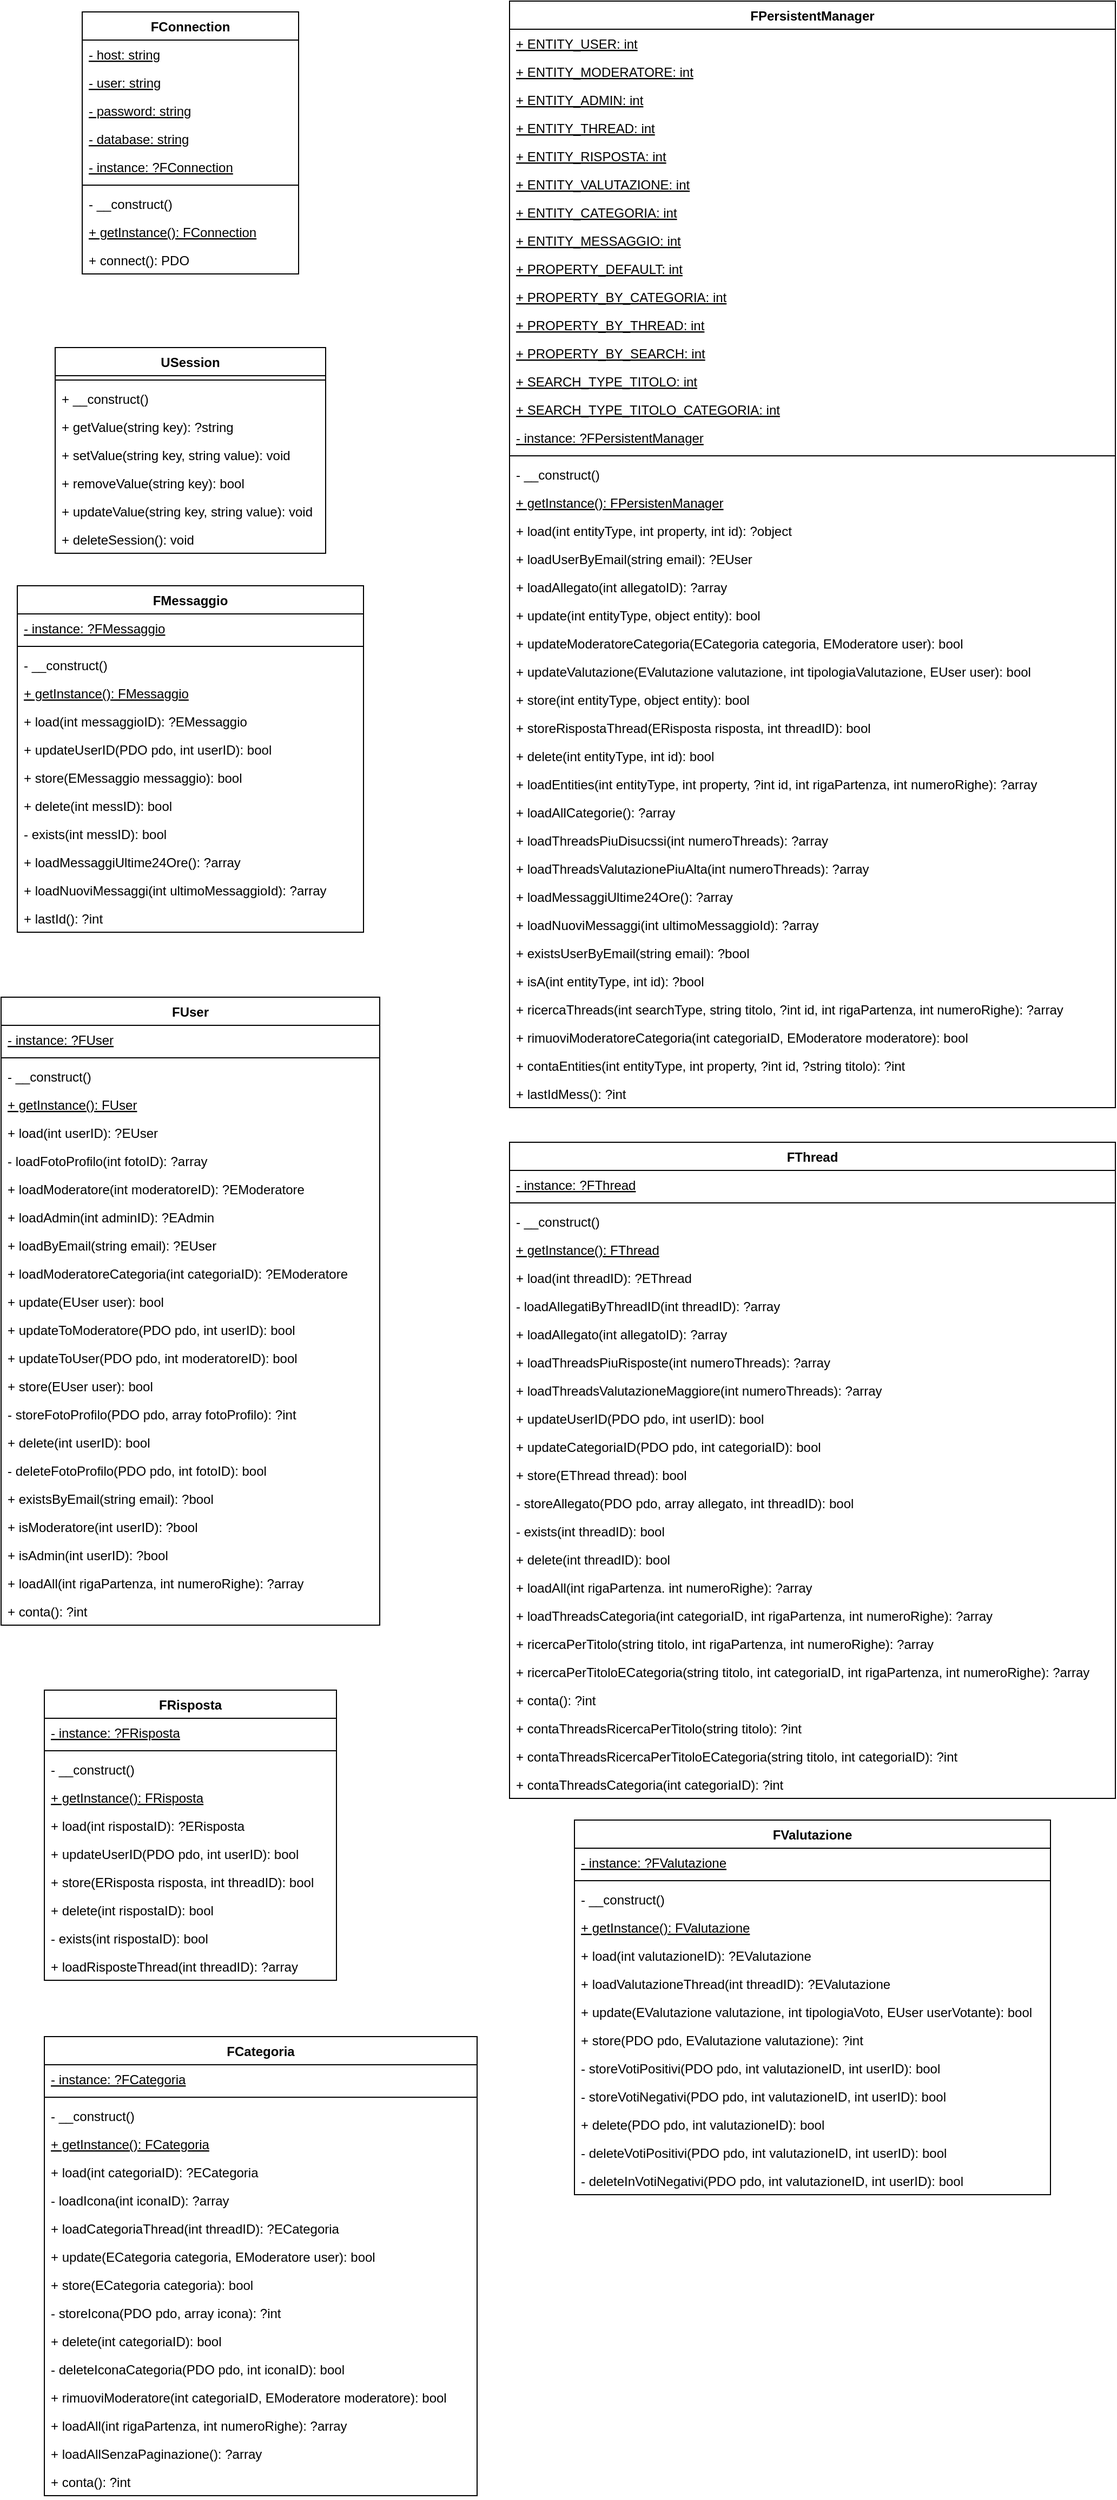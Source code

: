 <mxfile version="14.7.4" type="embed"><diagram id="V2ulIToPG5p6rQj-2QB7" name="Pagina-1"><mxGraphModel dx="955" dy="735" grid="1" gridSize="10" guides="1" tooltips="1" connect="1" arrows="1" fold="1" page="1" pageScale="1" pageWidth="1169" pageHeight="827" math="0" shadow="0"><root><mxCell id="0"/><mxCell id="1" parent="0"/><mxCell id="oNbJA-6rz5GhmISG-e36-1" value="FConnection" style="swimlane;fontStyle=1;align=center;verticalAlign=top;childLayout=stackLayout;horizontal=1;startSize=26;horizontalStack=0;resizeParent=1;resizeParentMax=0;resizeLast=0;collapsible=1;marginBottom=0;" parent="1" vertex="1"><mxGeometry x="105" y="30" width="200" height="242" as="geometry"><mxRectangle x="140" y="40" width="110" height="26" as="alternateBounds"/></mxGeometry></mxCell><mxCell id="oNbJA-6rz5GhmISG-e36-2" value="- host: string" style="text;strokeColor=none;fillColor=none;align=left;verticalAlign=top;spacingLeft=4;spacingRight=4;overflow=hidden;rotatable=0;points=[[0,0.5],[1,0.5]];portConstraint=eastwest;fontStyle=4" parent="oNbJA-6rz5GhmISG-e36-1" vertex="1"><mxGeometry y="26" width="200" height="26" as="geometry"/></mxCell><mxCell id="oNbJA-6rz5GhmISG-e36-3" value="- user: string" style="text;strokeColor=none;fillColor=none;align=left;verticalAlign=top;spacingLeft=4;spacingRight=4;overflow=hidden;rotatable=0;points=[[0,0.5],[1,0.5]];portConstraint=eastwest;fontStyle=4" parent="oNbJA-6rz5GhmISG-e36-1" vertex="1"><mxGeometry y="52" width="200" height="26" as="geometry"/></mxCell><mxCell id="oNbJA-6rz5GhmISG-e36-4" value="- password: string" style="text;strokeColor=none;fillColor=none;align=left;verticalAlign=top;spacingLeft=4;spacingRight=4;overflow=hidden;rotatable=0;points=[[0,0.5],[1,0.5]];portConstraint=eastwest;fontStyle=4" parent="oNbJA-6rz5GhmISG-e36-1" vertex="1"><mxGeometry y="78" width="200" height="26" as="geometry"/></mxCell><mxCell id="oNbJA-6rz5GhmISG-e36-5" value="- database: string" style="text;strokeColor=none;fillColor=none;align=left;verticalAlign=top;spacingLeft=4;spacingRight=4;overflow=hidden;rotatable=0;points=[[0,0.5],[1,0.5]];portConstraint=eastwest;fontStyle=4" parent="oNbJA-6rz5GhmISG-e36-1" vertex="1"><mxGeometry y="104" width="200" height="26" as="geometry"/></mxCell><mxCell id="oNbJA-6rz5GhmISG-e36-8" value="- instance: ?FConnection" style="text;strokeColor=none;fillColor=none;align=left;verticalAlign=top;spacingLeft=4;spacingRight=4;overflow=hidden;rotatable=0;points=[[0,0.5],[1,0.5]];portConstraint=eastwest;fontStyle=4" parent="oNbJA-6rz5GhmISG-e36-1" vertex="1"><mxGeometry y="130" width="200" height="26" as="geometry"/></mxCell><mxCell id="oNbJA-6rz5GhmISG-e36-6" value="" style="line;strokeWidth=1;fillColor=none;align=left;verticalAlign=middle;spacingTop=-1;spacingLeft=3;spacingRight=3;rotatable=0;labelPosition=right;points=[];portConstraint=eastwest;" parent="oNbJA-6rz5GhmISG-e36-1" vertex="1"><mxGeometry y="156" width="200" height="8" as="geometry"/></mxCell><mxCell id="oNbJA-6rz5GhmISG-e36-9" value="- __construct()" style="text;strokeColor=none;fillColor=none;align=left;verticalAlign=top;spacingLeft=4;spacingRight=4;overflow=hidden;rotatable=0;points=[[0,0.5],[1,0.5]];portConstraint=eastwest;" parent="oNbJA-6rz5GhmISG-e36-1" vertex="1"><mxGeometry y="164" width="200" height="26" as="geometry"/></mxCell><mxCell id="oNbJA-6rz5GhmISG-e36-50" value="+ getInstance(): FConnection" style="text;strokeColor=none;fillColor=none;align=left;verticalAlign=top;spacingLeft=4;spacingRight=4;overflow=hidden;rotatable=0;points=[[0,0.5],[1,0.5]];portConstraint=eastwest;fontStyle=4" parent="oNbJA-6rz5GhmISG-e36-1" vertex="1"><mxGeometry y="190" width="200" height="26" as="geometry"/></mxCell><mxCell id="oNbJA-6rz5GhmISG-e36-7" value="+ connect(): PDO" style="text;strokeColor=none;fillColor=none;align=left;verticalAlign=top;spacingLeft=4;spacingRight=4;overflow=hidden;rotatable=0;points=[[0,0.5],[1,0.5]];portConstraint=eastwest;" parent="oNbJA-6rz5GhmISG-e36-1" vertex="1"><mxGeometry y="216" width="200" height="26" as="geometry"/></mxCell><mxCell id="oNbJA-6rz5GhmISG-e36-10" value="FPersistentManager" style="swimlane;fontStyle=1;align=center;verticalAlign=top;childLayout=stackLayout;horizontal=1;startSize=26;horizontalStack=0;resizeParent=1;resizeParentMax=0;resizeLast=0;collapsible=1;marginBottom=0;" parent="1" vertex="1"><mxGeometry x="500" y="20" width="560" height="1022" as="geometry"><mxRectangle x="140" y="40" width="110" height="26" as="alternateBounds"/></mxGeometry></mxCell><mxCell id="oNbJA-6rz5GhmISG-e36-12" value="+ ENTITY_USER: int" style="text;strokeColor=none;fillColor=none;align=left;verticalAlign=top;spacingLeft=4;spacingRight=4;overflow=hidden;rotatable=0;points=[[0,0.5],[1,0.5]];portConstraint=eastwest;fontStyle=4" parent="oNbJA-6rz5GhmISG-e36-10" vertex="1"><mxGeometry y="26" width="560" height="26" as="geometry"/></mxCell><mxCell id="oNbJA-6rz5GhmISG-e36-36" value="+ ENTITY_MODERATORE: int" style="text;strokeColor=none;fillColor=none;align=left;verticalAlign=top;spacingLeft=4;spacingRight=4;overflow=hidden;rotatable=0;points=[[0,0.5],[1,0.5]];portConstraint=eastwest;fontStyle=4" parent="oNbJA-6rz5GhmISG-e36-10" vertex="1"><mxGeometry y="52" width="560" height="26" as="geometry"/></mxCell><mxCell id="oNbJA-6rz5GhmISG-e36-38" value="+ ENTITY_ADMIN: int" style="text;strokeColor=none;fillColor=none;align=left;verticalAlign=top;spacingLeft=4;spacingRight=4;overflow=hidden;rotatable=0;points=[[0,0.5],[1,0.5]];portConstraint=eastwest;fontStyle=4" parent="oNbJA-6rz5GhmISG-e36-10" vertex="1"><mxGeometry y="78" width="560" height="26" as="geometry"/></mxCell><mxCell id="oNbJA-6rz5GhmISG-e36-39" value="+ ENTITY_THREAD: int" style="text;strokeColor=none;fillColor=none;align=left;verticalAlign=top;spacingLeft=4;spacingRight=4;overflow=hidden;rotatable=0;points=[[0,0.5],[1,0.5]];portConstraint=eastwest;fontStyle=4" parent="oNbJA-6rz5GhmISG-e36-10" vertex="1"><mxGeometry y="104" width="560" height="26" as="geometry"/></mxCell><mxCell id="oNbJA-6rz5GhmISG-e36-40" value="+ ENTITY_RISPOSTA: int" style="text;strokeColor=none;fillColor=none;align=left;verticalAlign=top;spacingLeft=4;spacingRight=4;overflow=hidden;rotatable=0;points=[[0,0.5],[1,0.5]];portConstraint=eastwest;fontStyle=4" parent="oNbJA-6rz5GhmISG-e36-10" vertex="1"><mxGeometry y="130" width="560" height="26" as="geometry"/></mxCell><mxCell id="oNbJA-6rz5GhmISG-e36-37" value="+ ENTITY_VALUTAZIONE: int" style="text;strokeColor=none;fillColor=none;align=left;verticalAlign=top;spacingLeft=4;spacingRight=4;overflow=hidden;rotatable=0;points=[[0,0.5],[1,0.5]];portConstraint=eastwest;fontStyle=4" parent="oNbJA-6rz5GhmISG-e36-10" vertex="1"><mxGeometry y="156" width="560" height="26" as="geometry"/></mxCell><mxCell id="oNbJA-6rz5GhmISG-e36-41" value="+ ENTITY_CATEGORIA: int" style="text;strokeColor=none;fillColor=none;align=left;verticalAlign=top;spacingLeft=4;spacingRight=4;overflow=hidden;rotatable=0;points=[[0,0.5],[1,0.5]];portConstraint=eastwest;fontStyle=4" parent="oNbJA-6rz5GhmISG-e36-10" vertex="1"><mxGeometry y="182" width="560" height="26" as="geometry"/></mxCell><mxCell id="oNbJA-6rz5GhmISG-e36-42" value="+ ENTITY_MESSAGGIO: int" style="text;strokeColor=none;fillColor=none;align=left;verticalAlign=top;spacingLeft=4;spacingRight=4;overflow=hidden;rotatable=0;points=[[0,0.5],[1,0.5]];portConstraint=eastwest;fontStyle=4" parent="oNbJA-6rz5GhmISG-e36-10" vertex="1"><mxGeometry y="208" width="560" height="26" as="geometry"/></mxCell><mxCell id="oNbJA-6rz5GhmISG-e36-43" value="+ PROPERTY_DEFAULT: int" style="text;strokeColor=none;fillColor=none;align=left;verticalAlign=top;spacingLeft=4;spacingRight=4;overflow=hidden;rotatable=0;points=[[0,0.5],[1,0.5]];portConstraint=eastwest;fontStyle=4" parent="oNbJA-6rz5GhmISG-e36-10" vertex="1"><mxGeometry y="234" width="560" height="26" as="geometry"/></mxCell><mxCell id="oNbJA-6rz5GhmISG-e36-44" value="+ PROPERTY_BY_CATEGORIA: int" style="text;strokeColor=none;fillColor=none;align=left;verticalAlign=top;spacingLeft=4;spacingRight=4;overflow=hidden;rotatable=0;points=[[0,0.5],[1,0.5]];portConstraint=eastwest;fontStyle=4" parent="oNbJA-6rz5GhmISG-e36-10" vertex="1"><mxGeometry y="260" width="560" height="26" as="geometry"/></mxCell><mxCell id="oNbJA-6rz5GhmISG-e36-47" value="+ PROPERTY_BY_THREAD: int" style="text;strokeColor=none;fillColor=none;align=left;verticalAlign=top;spacingLeft=4;spacingRight=4;overflow=hidden;rotatable=0;points=[[0,0.5],[1,0.5]];portConstraint=eastwest;fontStyle=4" parent="oNbJA-6rz5GhmISG-e36-10" vertex="1"><mxGeometry y="286" width="560" height="26" as="geometry"/></mxCell><mxCell id="oNbJA-6rz5GhmISG-e36-45" value="+ PROPERTY_BY_SEARCH: int" style="text;strokeColor=none;fillColor=none;align=left;verticalAlign=top;spacingLeft=4;spacingRight=4;overflow=hidden;rotatable=0;points=[[0,0.5],[1,0.5]];portConstraint=eastwest;fontStyle=4" parent="oNbJA-6rz5GhmISG-e36-10" vertex="1"><mxGeometry y="312" width="560" height="26" as="geometry"/></mxCell><mxCell id="oNbJA-6rz5GhmISG-e36-49" value="+ SEARCH_TYPE_TITOLO: int" style="text;strokeColor=none;fillColor=none;align=left;verticalAlign=top;spacingLeft=4;spacingRight=4;overflow=hidden;rotatable=0;points=[[0,0.5],[1,0.5]];portConstraint=eastwest;fontStyle=4" parent="oNbJA-6rz5GhmISG-e36-10" vertex="1"><mxGeometry y="338" width="560" height="26" as="geometry"/></mxCell><mxCell id="oNbJA-6rz5GhmISG-e36-48" value="+ SEARCH_TYPE_TITOLO_CATEGORIA: int" style="text;strokeColor=none;fillColor=none;align=left;verticalAlign=top;spacingLeft=4;spacingRight=4;overflow=hidden;rotatable=0;points=[[0,0.5],[1,0.5]];portConstraint=eastwest;fontStyle=4" parent="oNbJA-6rz5GhmISG-e36-10" vertex="1"><mxGeometry y="364" width="560" height="26" as="geometry"/></mxCell><mxCell id="EyU5-lKUVy_SWzt8NgNW-1" value="- instance: ?FPersistentManager" style="text;strokeColor=none;fillColor=none;align=left;verticalAlign=top;spacingLeft=4;spacingRight=4;overflow=hidden;rotatable=0;points=[[0,0.5],[1,0.5]];portConstraint=eastwest;fontStyle=4" parent="oNbJA-6rz5GhmISG-e36-10" vertex="1"><mxGeometry y="390" width="560" height="26" as="geometry"/></mxCell><mxCell id="oNbJA-6rz5GhmISG-e36-16" value="" style="line;strokeWidth=1;fillColor=none;align=left;verticalAlign=middle;spacingTop=-1;spacingLeft=3;spacingRight=3;rotatable=0;labelPosition=right;points=[];portConstraint=eastwest;" parent="oNbJA-6rz5GhmISG-e36-10" vertex="1"><mxGeometry y="416" width="560" height="8" as="geometry"/></mxCell><mxCell id="EyU5-lKUVy_SWzt8NgNW-2" value="- __construct()" style="text;strokeColor=none;fillColor=none;align=left;verticalAlign=top;spacingLeft=4;spacingRight=4;overflow=hidden;rotatable=0;points=[[0,0.5],[1,0.5]];portConstraint=eastwest;" parent="oNbJA-6rz5GhmISG-e36-10" vertex="1"><mxGeometry y="424" width="560" height="26" as="geometry"/></mxCell><mxCell id="EyU5-lKUVy_SWzt8NgNW-3" value="+ getInstance(): FPersistenManager" style="text;strokeColor=none;fillColor=none;align=left;verticalAlign=top;spacingLeft=4;spacingRight=4;overflow=hidden;rotatable=0;points=[[0,0.5],[1,0.5]];portConstraint=eastwest;fontStyle=4" parent="oNbJA-6rz5GhmISG-e36-10" vertex="1"><mxGeometry y="450" width="560" height="26" as="geometry"/></mxCell><mxCell id="oNbJA-6rz5GhmISG-e36-18" value="+ load(int entityType, int property, int id): ?object" style="text;strokeColor=none;fillColor=none;align=left;verticalAlign=top;spacingLeft=4;spacingRight=4;overflow=hidden;rotatable=0;points=[[0,0.5],[1,0.5]];portConstraint=eastwest;" parent="oNbJA-6rz5GhmISG-e36-10" vertex="1"><mxGeometry y="476" width="560" height="26" as="geometry"/></mxCell><mxCell id="oNbJA-6rz5GhmISG-e36-19" value="+ loadUserByEmail(string email): ?EUser" style="text;strokeColor=none;fillColor=none;align=left;verticalAlign=top;spacingLeft=4;spacingRight=4;overflow=hidden;rotatable=0;points=[[0,0.5],[1,0.5]];portConstraint=eastwest;" parent="oNbJA-6rz5GhmISG-e36-10" vertex="1"><mxGeometry y="502" width="560" height="26" as="geometry"/></mxCell><mxCell id="8" value="+ loadAllegato(int allegatoID): ?array" style="text;strokeColor=none;fillColor=none;align=left;verticalAlign=top;spacingLeft=4;spacingRight=4;overflow=hidden;rotatable=0;points=[[0,0.5],[1,0.5]];portConstraint=eastwest;" parent="oNbJA-6rz5GhmISG-e36-10" vertex="1"><mxGeometry y="528" width="560" height="26" as="geometry"/></mxCell><mxCell id="oNbJA-6rz5GhmISG-e36-29" value="+ update(int entityType, object entity): bool" style="text;strokeColor=none;fillColor=none;align=left;verticalAlign=top;spacingLeft=4;spacingRight=4;overflow=hidden;rotatable=0;points=[[0,0.5],[1,0.5]];portConstraint=eastwest;" parent="oNbJA-6rz5GhmISG-e36-10" vertex="1"><mxGeometry y="554" width="560" height="26" as="geometry"/></mxCell><mxCell id="oNbJA-6rz5GhmISG-e36-30" value="+ updateModeratoreCategoria(ECategoria categoria, EModeratore user): bool" style="text;strokeColor=none;fillColor=none;align=left;verticalAlign=top;spacingLeft=4;spacingRight=4;overflow=hidden;rotatable=0;points=[[0,0.5],[1,0.5]];portConstraint=eastwest;" parent="oNbJA-6rz5GhmISG-e36-10" vertex="1"><mxGeometry y="580" width="560" height="26" as="geometry"/></mxCell><mxCell id="sAUMDpPgHHQ6I5a3Jarb-9" value="+ updateValutazione(EValutazione valutazione, int tipologiaValutazione, EUser user): bool" style="text;strokeColor=none;fillColor=none;align=left;verticalAlign=top;spacingLeft=4;spacingRight=4;overflow=hidden;rotatable=0;points=[[0,0.5],[1,0.5]];portConstraint=eastwest;" parent="oNbJA-6rz5GhmISG-e36-10" vertex="1"><mxGeometry y="606" width="560" height="26" as="geometry"/></mxCell><mxCell id="oNbJA-6rz5GhmISG-e36-27" value="+ store(int entityType, object entity): bool" style="text;strokeColor=none;fillColor=none;align=left;verticalAlign=top;spacingLeft=4;spacingRight=4;overflow=hidden;rotatable=0;points=[[0,0.5],[1,0.5]];portConstraint=eastwest;" parent="oNbJA-6rz5GhmISG-e36-10" vertex="1"><mxGeometry y="632" width="560" height="26" as="geometry"/></mxCell><mxCell id="oNbJA-6rz5GhmISG-e36-28" value="+ storeRispostaThread(ERisposta risposta, int threadID): bool" style="text;strokeColor=none;fillColor=none;align=left;verticalAlign=top;spacingLeft=4;spacingRight=4;overflow=hidden;rotatable=0;points=[[0,0.5],[1,0.5]];portConstraint=eastwest;" parent="oNbJA-6rz5GhmISG-e36-10" vertex="1"><mxGeometry y="658" width="560" height="26" as="geometry"/></mxCell><mxCell id="oNbJA-6rz5GhmISG-e36-31" value="+ delete(int entityType, int id): bool" style="text;strokeColor=none;fillColor=none;align=left;verticalAlign=top;spacingLeft=4;spacingRight=4;overflow=hidden;rotatable=0;points=[[0,0.5],[1,0.5]];portConstraint=eastwest;" parent="oNbJA-6rz5GhmISG-e36-10" vertex="1"><mxGeometry y="684" width="560" height="26" as="geometry"/></mxCell><mxCell id="oNbJA-6rz5GhmISG-e36-26" value="+ loadEntities(int entityType, int property, ?int id, int rigaPartenza, int numeroRighe): ?array" style="text;strokeColor=none;fillColor=none;align=left;verticalAlign=top;spacingLeft=4;spacingRight=4;overflow=hidden;rotatable=0;points=[[0,0.5],[1,0.5]];portConstraint=eastwest;" parent="oNbJA-6rz5GhmISG-e36-10" vertex="1"><mxGeometry y="710" width="560" height="26" as="geometry"/></mxCell><mxCell id="kV81ZuZwwmIHR5wYsCQz-1" value="+ loadAllCategorie(): ?array" style="text;strokeColor=none;fillColor=none;align=left;verticalAlign=top;spacingLeft=4;spacingRight=4;overflow=hidden;rotatable=0;points=[[0,0.5],[1,0.5]];portConstraint=eastwest;" parent="oNbJA-6rz5GhmISG-e36-10" vertex="1"><mxGeometry y="736" width="560" height="26" as="geometry"/></mxCell><mxCell id="sAUMDpPgHHQ6I5a3Jarb-6" value="+ loadThreadsPiuDisucssi(int numeroThreads): ?array" style="text;strokeColor=none;fillColor=none;align=left;verticalAlign=top;spacingLeft=4;spacingRight=4;overflow=hidden;rotatable=0;points=[[0,0.5],[1,0.5]];portConstraint=eastwest;" parent="oNbJA-6rz5GhmISG-e36-10" vertex="1"><mxGeometry y="762" width="560" height="26" as="geometry"/></mxCell><mxCell id="sAUMDpPgHHQ6I5a3Jarb-7" value="+ loadThreadsValutazionePiuAlta(int numeroThreads): ?array" style="text;strokeColor=none;fillColor=none;align=left;verticalAlign=top;spacingLeft=4;spacingRight=4;overflow=hidden;rotatable=0;points=[[0,0.5],[1,0.5]];portConstraint=eastwest;" parent="oNbJA-6rz5GhmISG-e36-10" vertex="1"><mxGeometry y="788" width="560" height="26" as="geometry"/></mxCell><mxCell id="7" value="+ loadMessaggiUltime24Ore(): ?array" style="text;strokeColor=none;fillColor=none;align=left;verticalAlign=top;spacingLeft=4;spacingRight=4;overflow=hidden;rotatable=0;points=[[0,0.5],[1,0.5]];portConstraint=eastwest;" parent="oNbJA-6rz5GhmISG-e36-10" vertex="1"><mxGeometry y="814" width="560" height="26" as="geometry"/></mxCell><mxCell id="6" value="+ loadNuoviMessaggi(int ultimoMessaggioId): ?array" style="text;strokeColor=none;fillColor=none;align=left;verticalAlign=top;spacingLeft=4;spacingRight=4;overflow=hidden;rotatable=0;points=[[0,0.5],[1,0.5]];portConstraint=eastwest;" parent="oNbJA-6rz5GhmISG-e36-10" vertex="1"><mxGeometry y="840" width="560" height="26" as="geometry"/></mxCell><mxCell id="oNbJA-6rz5GhmISG-e36-32" value="+ existsUserByEmail(string email): ?bool" style="text;strokeColor=none;fillColor=none;align=left;verticalAlign=top;spacingLeft=4;spacingRight=4;overflow=hidden;rotatable=0;points=[[0,0.5],[1,0.5]];portConstraint=eastwest;" parent="oNbJA-6rz5GhmISG-e36-10" vertex="1"><mxGeometry y="866" width="560" height="26" as="geometry"/></mxCell><mxCell id="oNbJA-6rz5GhmISG-e36-33" value="+ isA(int entityType, int id): ?bool" style="text;strokeColor=none;fillColor=none;align=left;verticalAlign=top;spacingLeft=4;spacingRight=4;overflow=hidden;rotatable=0;points=[[0,0.5],[1,0.5]];portConstraint=eastwest;" parent="oNbJA-6rz5GhmISG-e36-10" vertex="1"><mxGeometry y="892" width="560" height="26" as="geometry"/></mxCell><mxCell id="oNbJA-6rz5GhmISG-e36-34" value="+ ricercaThreads(int searchType, string titolo, ?int id, int rigaPartenza, int numeroRighe): ?array" style="text;strokeColor=none;fillColor=none;align=left;verticalAlign=top;spacingLeft=4;spacingRight=4;overflow=hidden;rotatable=0;points=[[0,0.5],[1,0.5]];portConstraint=eastwest;" parent="oNbJA-6rz5GhmISG-e36-10" vertex="1"><mxGeometry y="918" width="560" height="26" as="geometry"/></mxCell><mxCell id="oNbJA-6rz5GhmISG-e36-35" value="+ rimuoviModeratoreCategoria(int categoriaID, EModeratore moderatore): bool" style="text;strokeColor=none;fillColor=none;align=left;verticalAlign=top;spacingLeft=4;spacingRight=4;overflow=hidden;rotatable=0;points=[[0,0.5],[1,0.5]];portConstraint=eastwest;" parent="oNbJA-6rz5GhmISG-e36-10" vertex="1"><mxGeometry y="944" width="560" height="26" as="geometry"/></mxCell><mxCell id="sAUMDpPgHHQ6I5a3Jarb-5" value="+ contaEntities(int entityType, int property, ?int id, ?string titolo): ?int" style="text;strokeColor=none;fillColor=none;align=left;verticalAlign=top;spacingLeft=4;spacingRight=4;overflow=hidden;rotatable=0;points=[[0,0.5],[1,0.5]];portConstraint=eastwest;" parent="oNbJA-6rz5GhmISG-e36-10" vertex="1"><mxGeometry y="970" width="560" height="26" as="geometry"/></mxCell><mxCell id="10" value="+ lastIdMess(): ?int" style="text;strokeColor=none;fillColor=none;align=left;verticalAlign=top;spacingLeft=4;spacingRight=4;overflow=hidden;rotatable=0;points=[[0,0.5],[1,0.5]];portConstraint=eastwest;" parent="oNbJA-6rz5GhmISG-e36-10" vertex="1"><mxGeometry y="996" width="560" height="26" as="geometry"/></mxCell><mxCell id="oNbJA-6rz5GhmISG-e36-51" value="FUser" style="swimlane;fontStyle=1;align=center;verticalAlign=top;childLayout=stackLayout;horizontal=1;startSize=26;horizontalStack=0;resizeParent=1;resizeParentMax=0;resizeLast=0;collapsible=1;marginBottom=0;" parent="1" vertex="1"><mxGeometry x="30" y="940" width="350" height="580" as="geometry"><mxRectangle x="80" y="240" width="70" height="26" as="alternateBounds"/></mxGeometry></mxCell><mxCell id="oNbJA-6rz5GhmISG-e36-130" value="- instance: ?FUser" style="text;strokeColor=none;fillColor=none;align=left;verticalAlign=top;spacingLeft=4;spacingRight=4;overflow=hidden;rotatable=0;points=[[0,0.5],[1,0.5]];portConstraint=eastwest;fontStyle=4" parent="oNbJA-6rz5GhmISG-e36-51" vertex="1"><mxGeometry y="26" width="350" height="26" as="geometry"/></mxCell><mxCell id="oNbJA-6rz5GhmISG-e36-52" value="" style="line;strokeWidth=1;fillColor=none;align=left;verticalAlign=middle;spacingTop=-1;spacingLeft=3;spacingRight=3;rotatable=0;labelPosition=right;points=[];portConstraint=eastwest;" parent="oNbJA-6rz5GhmISG-e36-51" vertex="1"><mxGeometry y="52" width="350" height="8" as="geometry"/></mxCell><mxCell id="oNbJA-6rz5GhmISG-e36-136" value="- __construct()" style="text;strokeColor=none;fillColor=none;align=left;verticalAlign=top;spacingLeft=4;spacingRight=4;overflow=hidden;rotatable=0;points=[[0,0.5],[1,0.5]];portConstraint=eastwest;" parent="oNbJA-6rz5GhmISG-e36-51" vertex="1"><mxGeometry y="60" width="350" height="26" as="geometry"/></mxCell><mxCell id="oNbJA-6rz5GhmISG-e36-137" value="+ getInstance(): FUser" style="text;strokeColor=none;fillColor=none;align=left;verticalAlign=top;spacingLeft=4;spacingRight=4;overflow=hidden;rotatable=0;points=[[0,0.5],[1,0.5]];portConstraint=eastwest;fontStyle=4" parent="oNbJA-6rz5GhmISG-e36-51" vertex="1"><mxGeometry y="86" width="350" height="26" as="geometry"/></mxCell><mxCell id="oNbJA-6rz5GhmISG-e36-57" value="+ load(int userID): ?EUser" style="text;strokeColor=none;fillColor=none;align=left;verticalAlign=top;spacingLeft=4;spacingRight=4;overflow=hidden;rotatable=0;points=[[0,0.5],[1,0.5]];portConstraint=eastwest;" parent="oNbJA-6rz5GhmISG-e36-51" vertex="1"><mxGeometry y="112" width="350" height="26" as="geometry"/></mxCell><mxCell id="TIQraNKL7QQaXJ7wX4ax-2" value="- loadFotoProfilo(int fotoID): ?array" style="text;strokeColor=none;fillColor=none;align=left;verticalAlign=top;spacingLeft=4;spacingRight=4;overflow=hidden;rotatable=0;points=[[0,0.5],[1,0.5]];portConstraint=eastwest;" parent="oNbJA-6rz5GhmISG-e36-51" vertex="1"><mxGeometry y="138" width="350" height="26" as="geometry"/></mxCell><mxCell id="oNbJA-6rz5GhmISG-e36-59" value="+ loadModeratore(int moderatoreID): ?EModeratore" style="text;strokeColor=none;fillColor=none;align=left;verticalAlign=top;spacingLeft=4;spacingRight=4;overflow=hidden;rotatable=0;points=[[0,0.5],[1,0.5]];portConstraint=eastwest;" parent="oNbJA-6rz5GhmISG-e36-51" vertex="1"><mxGeometry y="164" width="350" height="26" as="geometry"/></mxCell><mxCell id="oNbJA-6rz5GhmISG-e36-61" value="+ loadAdmin(int adminID): ?EAdmin" style="text;strokeColor=none;fillColor=none;align=left;verticalAlign=top;spacingLeft=4;spacingRight=4;overflow=hidden;rotatable=0;points=[[0,0.5],[1,0.5]];portConstraint=eastwest;" parent="oNbJA-6rz5GhmISG-e36-51" vertex="1"><mxGeometry y="190" width="350" height="26" as="geometry"/></mxCell><mxCell id="oNbJA-6rz5GhmISG-e36-58" value="+ loadByEmail(string email): ?EUser" style="text;strokeColor=none;fillColor=none;align=left;verticalAlign=top;spacingLeft=4;spacingRight=4;overflow=hidden;rotatable=0;points=[[0,0.5],[1,0.5]];portConstraint=eastwest;" parent="oNbJA-6rz5GhmISG-e36-51" vertex="1"><mxGeometry y="216" width="350" height="26" as="geometry"/></mxCell><mxCell id="oNbJA-6rz5GhmISG-e36-60" value="+ loadModeratoreCategoria(int categoriaID): ?EModeratore" style="text;strokeColor=none;fillColor=none;align=left;verticalAlign=top;spacingLeft=4;spacingRight=4;overflow=hidden;rotatable=0;points=[[0,0.5],[1,0.5]];portConstraint=eastwest;" parent="oNbJA-6rz5GhmISG-e36-51" vertex="1"><mxGeometry y="242" width="350" height="26" as="geometry"/></mxCell><mxCell id="oNbJA-6rz5GhmISG-e36-63" value="+ update(EUser user): bool" style="text;strokeColor=none;fillColor=none;align=left;verticalAlign=top;spacingLeft=4;spacingRight=4;overflow=hidden;rotatable=0;points=[[0,0.5],[1,0.5]];portConstraint=eastwest;" parent="oNbJA-6rz5GhmISG-e36-51" vertex="1"><mxGeometry y="268" width="350" height="26" as="geometry"/></mxCell><mxCell id="oNbJA-6rz5GhmISG-e36-66" value="+ updateToModeratore(PDO pdo, int userID): bool" style="text;strokeColor=none;fillColor=none;align=left;verticalAlign=top;spacingLeft=4;spacingRight=4;overflow=hidden;rotatable=0;points=[[0,0.5],[1,0.5]];portConstraint=eastwest;" parent="oNbJA-6rz5GhmISG-e36-51" vertex="1"><mxGeometry y="294" width="350" height="26" as="geometry"/></mxCell><mxCell id="oNbJA-6rz5GhmISG-e36-64" value="+ updateToUser(PDO pdo, int moderatoreID): bool" style="text;strokeColor=none;fillColor=none;align=left;verticalAlign=top;spacingLeft=4;spacingRight=4;overflow=hidden;rotatable=0;points=[[0,0.5],[1,0.5]];portConstraint=eastwest;" parent="oNbJA-6rz5GhmISG-e36-51" vertex="1"><mxGeometry y="320" width="350" height="26" as="geometry"/></mxCell><mxCell id="oNbJA-6rz5GhmISG-e36-62" value="+ store(EUser user): bool" style="text;strokeColor=none;fillColor=none;align=left;verticalAlign=top;spacingLeft=4;spacingRight=4;overflow=hidden;rotatable=0;points=[[0,0.5],[1,0.5]];portConstraint=eastwest;" parent="oNbJA-6rz5GhmISG-e36-51" vertex="1"><mxGeometry y="346" width="350" height="26" as="geometry"/></mxCell><mxCell id="z6L5AeI7DmAnvXT_ULEG-1" value="- storeFotoProfilo(PDO pdo, array fotoProfilo): ?int" style="text;strokeColor=none;fillColor=none;align=left;verticalAlign=top;spacingLeft=4;spacingRight=4;overflow=hidden;rotatable=0;points=[[0,0.5],[1,0.5]];portConstraint=eastwest;" parent="oNbJA-6rz5GhmISG-e36-51" vertex="1"><mxGeometry y="372" width="350" height="26" as="geometry"/></mxCell><mxCell id="oNbJA-6rz5GhmISG-e36-67" value="+ delete(int userID): bool" style="text;strokeColor=none;fillColor=none;align=left;verticalAlign=top;spacingLeft=4;spacingRight=4;overflow=hidden;rotatable=0;points=[[0,0.5],[1,0.5]];portConstraint=eastwest;" parent="oNbJA-6rz5GhmISG-e36-51" vertex="1"><mxGeometry y="398" width="350" height="26" as="geometry"/></mxCell><mxCell id="z6L5AeI7DmAnvXT_ULEG-2" value="- deleteFotoProfilo(PDO pdo, int fotoID): bool" style="text;strokeColor=none;fillColor=none;align=left;verticalAlign=top;spacingLeft=4;spacingRight=4;overflow=hidden;rotatable=0;points=[[0,0.5],[1,0.5]];portConstraint=eastwest;" parent="oNbJA-6rz5GhmISG-e36-51" vertex="1"><mxGeometry y="424" width="350" height="26" as="geometry"/></mxCell><mxCell id="oNbJA-6rz5GhmISG-e36-54" value="+ existsByEmail(string email): ?bool" style="text;strokeColor=none;fillColor=none;align=left;verticalAlign=top;spacingLeft=4;spacingRight=4;overflow=hidden;rotatable=0;points=[[0,0.5],[1,0.5]];portConstraint=eastwest;" parent="oNbJA-6rz5GhmISG-e36-51" vertex="1"><mxGeometry y="450" width="350" height="26" as="geometry"/></mxCell><mxCell id="oNbJA-6rz5GhmISG-e36-55" value="+ isModeratore(int userID): ?bool" style="text;strokeColor=none;fillColor=none;align=left;verticalAlign=top;spacingLeft=4;spacingRight=4;overflow=hidden;rotatable=0;points=[[0,0.5],[1,0.5]];portConstraint=eastwest;" parent="oNbJA-6rz5GhmISG-e36-51" vertex="1"><mxGeometry y="476" width="350" height="26" as="geometry"/></mxCell><mxCell id="oNbJA-6rz5GhmISG-e36-56" value="+ isAdmin(int userID): ?bool" style="text;strokeColor=none;fillColor=none;align=left;verticalAlign=top;spacingLeft=4;spacingRight=4;overflow=hidden;rotatable=0;points=[[0,0.5],[1,0.5]];portConstraint=eastwest;" parent="oNbJA-6rz5GhmISG-e36-51" vertex="1"><mxGeometry y="502" width="350" height="26" as="geometry"/></mxCell><mxCell id="oNbJA-6rz5GhmISG-e36-68" value="+ loadAll(int rigaPartenza, int numeroRighe): ?array" style="text;strokeColor=none;fillColor=none;align=left;verticalAlign=top;spacingLeft=4;spacingRight=4;overflow=hidden;rotatable=0;points=[[0,0.5],[1,0.5]];portConstraint=eastwest;" parent="oNbJA-6rz5GhmISG-e36-51" vertex="1"><mxGeometry y="528" width="350" height="26" as="geometry"/></mxCell><mxCell id="sAUMDpPgHHQ6I5a3Jarb-11" value="+ conta(): ?int" style="text;strokeColor=none;fillColor=none;align=left;verticalAlign=top;spacingLeft=4;spacingRight=4;overflow=hidden;rotatable=0;points=[[0,0.5],[1,0.5]];portConstraint=eastwest;" parent="oNbJA-6rz5GhmISG-e36-51" vertex="1"><mxGeometry y="554" width="350" height="26" as="geometry"/></mxCell><mxCell id="oNbJA-6rz5GhmISG-e36-70" value="FMessaggio" style="swimlane;fontStyle=1;align=center;verticalAlign=top;childLayout=stackLayout;horizontal=1;startSize=26;horizontalStack=0;resizeParent=1;resizeParentMax=0;resizeLast=0;collapsible=1;marginBottom=0;" parent="1" vertex="1"><mxGeometry x="45" y="560" width="320" height="320" as="geometry"><mxRectangle x="520" y="10" width="100" height="26" as="alternateBounds"/></mxGeometry></mxCell><mxCell id="oNbJA-6rz5GhmISG-e36-131" value="- instance: ?FMessaggio" style="text;strokeColor=none;fillColor=none;align=left;verticalAlign=top;spacingLeft=4;spacingRight=4;overflow=hidden;rotatable=0;points=[[0,0.5],[1,0.5]];portConstraint=eastwest;fontStyle=4" parent="oNbJA-6rz5GhmISG-e36-70" vertex="1"><mxGeometry y="26" width="320" height="26" as="geometry"/></mxCell><mxCell id="oNbJA-6rz5GhmISG-e36-71" value="" style="line;strokeWidth=1;fillColor=none;align=left;verticalAlign=middle;spacingTop=-1;spacingLeft=3;spacingRight=3;rotatable=0;labelPosition=right;points=[];portConstraint=eastwest;" parent="oNbJA-6rz5GhmISG-e36-70" vertex="1"><mxGeometry y="52" width="320" height="8" as="geometry"/></mxCell><mxCell id="oNbJA-6rz5GhmISG-e36-140" value="- __construct()" style="text;strokeColor=none;fillColor=none;align=left;verticalAlign=top;spacingLeft=4;spacingRight=4;overflow=hidden;rotatable=0;points=[[0,0.5],[1,0.5]];portConstraint=eastwest;" parent="oNbJA-6rz5GhmISG-e36-70" vertex="1"><mxGeometry y="60" width="320" height="26" as="geometry"/></mxCell><mxCell id="oNbJA-6rz5GhmISG-e36-141" value="+ getInstance(): FMessaggio" style="text;strokeColor=none;fillColor=none;align=left;verticalAlign=top;spacingLeft=4;spacingRight=4;overflow=hidden;rotatable=0;points=[[0,0.5],[1,0.5]];portConstraint=eastwest;fontStyle=4" parent="oNbJA-6rz5GhmISG-e36-70" vertex="1"><mxGeometry y="86" width="320" height="26" as="geometry"/></mxCell><mxCell id="oNbJA-6rz5GhmISG-e36-72" value="+ load(int messaggioID): ?EMessaggio" style="text;strokeColor=none;fillColor=none;align=left;verticalAlign=top;spacingLeft=4;spacingRight=4;overflow=hidden;rotatable=0;points=[[0,0.5],[1,0.5]];portConstraint=eastwest;" parent="oNbJA-6rz5GhmISG-e36-70" vertex="1"><mxGeometry y="112" width="320" height="26" as="geometry"/></mxCell><mxCell id="oNbJA-6rz5GhmISG-e36-75" value="+ updateUserID(PDO pdo, int userID): bool" style="text;strokeColor=none;fillColor=none;align=left;verticalAlign=top;spacingLeft=4;spacingRight=4;overflow=hidden;rotatable=0;points=[[0,0.5],[1,0.5]];portConstraint=eastwest;" parent="oNbJA-6rz5GhmISG-e36-70" vertex="1"><mxGeometry y="138" width="320" height="26" as="geometry"/></mxCell><mxCell id="oNbJA-6rz5GhmISG-e36-76" value="+ store(EMessaggio messaggio): bool" style="text;strokeColor=none;fillColor=none;align=left;verticalAlign=top;spacingLeft=4;spacingRight=4;overflow=hidden;rotatable=0;points=[[0,0.5],[1,0.5]];portConstraint=eastwest;" parent="oNbJA-6rz5GhmISG-e36-70" vertex="1"><mxGeometry y="164" width="320" height="26" as="geometry"/></mxCell><mxCell id="oNbJA-6rz5GhmISG-e36-77" value="+ delete(int messID): bool" style="text;strokeColor=none;fillColor=none;align=left;verticalAlign=top;spacingLeft=4;spacingRight=4;overflow=hidden;rotatable=0;points=[[0,0.5],[1,0.5]];portConstraint=eastwest;" parent="oNbJA-6rz5GhmISG-e36-70" vertex="1"><mxGeometry y="190" width="320" height="26" as="geometry"/></mxCell><mxCell id="2" value="- exists(int messID): bool" style="text;strokeColor=none;fillColor=none;align=left;verticalAlign=top;spacingLeft=4;spacingRight=4;overflow=hidden;rotatable=0;points=[[0,0.5],[1,0.5]];portConstraint=eastwest;" parent="oNbJA-6rz5GhmISG-e36-70" vertex="1"><mxGeometry y="216" width="320" height="26" as="geometry"/></mxCell><mxCell id="sAUMDpPgHHQ6I5a3Jarb-4" value="+ loadMessaggiUltime24Ore(): ?array" style="text;strokeColor=none;fillColor=none;align=left;verticalAlign=top;spacingLeft=4;spacingRight=4;overflow=hidden;rotatable=0;points=[[0,0.5],[1,0.5]];portConstraint=eastwest;" parent="oNbJA-6rz5GhmISG-e36-70" vertex="1"><mxGeometry y="242" width="320" height="26" as="geometry"/></mxCell><mxCell id="5" value="+ loadNuoviMessaggi(int ultimoMessaggioId): ?array" style="text;strokeColor=none;fillColor=none;align=left;verticalAlign=top;spacingLeft=4;spacingRight=4;overflow=hidden;rotatable=0;points=[[0,0.5],[1,0.5]];portConstraint=eastwest;" parent="oNbJA-6rz5GhmISG-e36-70" vertex="1"><mxGeometry y="268" width="320" height="26" as="geometry"/></mxCell><mxCell id="11" value="+ lastId(): ?int" style="text;strokeColor=none;fillColor=none;align=left;verticalAlign=top;spacingLeft=4;spacingRight=4;overflow=hidden;rotatable=0;points=[[0,0.5],[1,0.5]];portConstraint=eastwest;" parent="oNbJA-6rz5GhmISG-e36-70" vertex="1"><mxGeometry y="294" width="320" height="26" as="geometry"/></mxCell><mxCell id="oNbJA-6rz5GhmISG-e36-78" value="FThread" style="swimlane;fontStyle=1;align=center;verticalAlign=top;childLayout=stackLayout;horizontal=1;startSize=26;horizontalStack=0;resizeParent=1;resizeParentMax=0;resizeLast=0;collapsible=1;marginBottom=0;" parent="1" vertex="1"><mxGeometry x="500" y="1074" width="560" height="606" as="geometry"><mxRectangle x="435" y="204" width="80" height="26" as="alternateBounds"/></mxGeometry></mxCell><mxCell id="oNbJA-6rz5GhmISG-e36-132" value="- instance: ?FThread" style="text;strokeColor=none;fillColor=none;align=left;verticalAlign=top;spacingLeft=4;spacingRight=4;overflow=hidden;rotatable=0;points=[[0,0.5],[1,0.5]];portConstraint=eastwest;fontStyle=4" parent="oNbJA-6rz5GhmISG-e36-78" vertex="1"><mxGeometry y="26" width="560" height="26" as="geometry"/></mxCell><mxCell id="oNbJA-6rz5GhmISG-e36-79" value="" style="line;strokeWidth=1;fillColor=none;align=left;verticalAlign=middle;spacingTop=-1;spacingLeft=3;spacingRight=3;rotatable=0;labelPosition=right;points=[];portConstraint=eastwest;" parent="oNbJA-6rz5GhmISG-e36-78" vertex="1"><mxGeometry y="52" width="560" height="8" as="geometry"/></mxCell><mxCell id="oNbJA-6rz5GhmISG-e36-138" value="- __construct()" style="text;strokeColor=none;fillColor=none;align=left;verticalAlign=top;spacingLeft=4;spacingRight=4;overflow=hidden;rotatable=0;points=[[0,0.5],[1,0.5]];portConstraint=eastwest;" parent="oNbJA-6rz5GhmISG-e36-78" vertex="1"><mxGeometry y="60" width="560" height="26" as="geometry"/></mxCell><mxCell id="oNbJA-6rz5GhmISG-e36-139" value="+ getInstance(): FThread" style="text;strokeColor=none;fillColor=none;align=left;verticalAlign=top;spacingLeft=4;spacingRight=4;overflow=hidden;rotatable=0;points=[[0,0.5],[1,0.5]];portConstraint=eastwest;fontStyle=4" parent="oNbJA-6rz5GhmISG-e36-78" vertex="1"><mxGeometry y="86" width="560" height="26" as="geometry"/></mxCell><mxCell id="oNbJA-6rz5GhmISG-e36-80" value="+ load(int threadID): ?EThread  " style="text;strokeColor=none;fillColor=none;align=left;verticalAlign=top;spacingLeft=4;spacingRight=4;overflow=hidden;rotatable=0;points=[[0,0.5],[1,0.5]];portConstraint=eastwest;" parent="oNbJA-6rz5GhmISG-e36-78" vertex="1"><mxGeometry y="112" width="560" height="26" as="geometry"/></mxCell><mxCell id="oNbJA-6rz5GhmISG-e36-85" value="- loadAllegatiByThreadID(int threadID): ?array" style="text;strokeColor=none;fillColor=none;align=left;verticalAlign=top;spacingLeft=4;spacingRight=4;overflow=hidden;rotatable=0;points=[[0,0.5],[1,0.5]];portConstraint=eastwest;" parent="oNbJA-6rz5GhmISG-e36-78" vertex="1"><mxGeometry y="138" width="560" height="26" as="geometry"/></mxCell><mxCell id="9" value="+ loadAllegato(int allegatoID): ?array" style="text;strokeColor=none;fillColor=none;align=left;verticalAlign=top;spacingLeft=4;spacingRight=4;overflow=hidden;rotatable=0;points=[[0,0.5],[1,0.5]];portConstraint=eastwest;" parent="oNbJA-6rz5GhmISG-e36-78" vertex="1"><mxGeometry y="164" width="560" height="26" as="geometry"/></mxCell><mxCell id="oNbJA-6rz5GhmISG-e36-81" value="+ loadThreadsPiuRisposte(int numeroThreads): ?array" style="text;strokeColor=none;fillColor=none;align=left;verticalAlign=top;spacingLeft=4;spacingRight=4;overflow=hidden;rotatable=0;points=[[0,0.5],[1,0.5]];portConstraint=eastwest;" parent="oNbJA-6rz5GhmISG-e36-78" vertex="1"><mxGeometry y="190" width="560" height="26" as="geometry"/></mxCell><mxCell id="oNbJA-6rz5GhmISG-e36-82" value="+ loadThreadsValutazioneMaggiore(int numeroThreads): ?array" style="text;strokeColor=none;fillColor=none;align=left;verticalAlign=top;spacingLeft=4;spacingRight=4;overflow=hidden;rotatable=0;points=[[0,0.5],[1,0.5]];portConstraint=eastwest;" parent="oNbJA-6rz5GhmISG-e36-78" vertex="1"><mxGeometry y="216" width="560" height="26" as="geometry"/></mxCell><mxCell id="oNbJA-6rz5GhmISG-e36-92" value="+ updateUserID(PDO pdo, int userID): bool" style="text;strokeColor=none;fillColor=none;align=left;verticalAlign=top;spacingLeft=4;spacingRight=4;overflow=hidden;rotatable=0;points=[[0,0.5],[1,0.5]];portConstraint=eastwest;" parent="oNbJA-6rz5GhmISG-e36-78" vertex="1"><mxGeometry y="242" width="560" height="26" as="geometry"/></mxCell><mxCell id="oNbJA-6rz5GhmISG-e36-91" value="+ updateCategoriaID(PDO pdo, int categoriaID): bool" style="text;strokeColor=none;fillColor=none;align=left;verticalAlign=top;spacingLeft=4;spacingRight=4;overflow=hidden;rotatable=0;points=[[0,0.5],[1,0.5]];portConstraint=eastwest;" parent="oNbJA-6rz5GhmISG-e36-78" vertex="1"><mxGeometry y="268" width="560" height="26" as="geometry"/></mxCell><mxCell id="oNbJA-6rz5GhmISG-e36-86" value="+ store(EThread thread): bool" style="text;strokeColor=none;fillColor=none;align=left;verticalAlign=top;spacingLeft=4;spacingRight=4;overflow=hidden;rotatable=0;points=[[0,0.5],[1,0.5]];portConstraint=eastwest;" parent="oNbJA-6rz5GhmISG-e36-78" vertex="1"><mxGeometry y="294" width="560" height="26" as="geometry"/></mxCell><mxCell id="oNbJA-6rz5GhmISG-e36-87" value="- storeAllegato(PDO pdo, array allegato, int threadID): bool" style="text;strokeColor=none;fillColor=none;align=left;verticalAlign=top;spacingLeft=4;spacingRight=4;overflow=hidden;rotatable=0;points=[[0,0.5],[1,0.5]];portConstraint=eastwest;" parent="oNbJA-6rz5GhmISG-e36-78" vertex="1"><mxGeometry y="320" width="560" height="26" as="geometry"/></mxCell><mxCell id="12" value="- exists(int threadID): bool" style="text;strokeColor=none;fillColor=none;align=left;verticalAlign=top;spacingLeft=4;spacingRight=4;overflow=hidden;rotatable=0;points=[[0,0.5],[1,0.5]];portConstraint=eastwest;" vertex="1" parent="oNbJA-6rz5GhmISG-e36-78"><mxGeometry y="346" width="560" height="26" as="geometry"/></mxCell><mxCell id="oNbJA-6rz5GhmISG-e36-89" value="+ delete(int threadID): bool" style="text;strokeColor=none;fillColor=none;align=left;verticalAlign=top;spacingLeft=4;spacingRight=4;overflow=hidden;rotatable=0;points=[[0,0.5],[1,0.5]];portConstraint=eastwest;" parent="oNbJA-6rz5GhmISG-e36-78" vertex="1"><mxGeometry y="372" width="560" height="26" as="geometry"/></mxCell><mxCell id="7MAhtAerNnMFBS91dvHu-11" value="+ loadAll(int rigaPartenza. int numeroRighe): ?array" style="text;strokeColor=none;fillColor=none;align=left;verticalAlign=top;spacingLeft=4;spacingRight=4;overflow=hidden;rotatable=0;points=[[0,0.5],[1,0.5]];portConstraint=eastwest;" parent="oNbJA-6rz5GhmISG-e36-78" vertex="1"><mxGeometry y="398" width="560" height="26" as="geometry"/></mxCell><mxCell id="oNbJA-6rz5GhmISG-e36-84" value="+ loadThreadsCategoria(int categoriaID, int rigaPartenza, int numeroRighe): ?array" style="text;strokeColor=none;fillColor=none;align=left;verticalAlign=top;spacingLeft=4;spacingRight=4;overflow=hidden;rotatable=0;points=[[0,0.5],[1,0.5]];portConstraint=eastwest;" parent="oNbJA-6rz5GhmISG-e36-78" vertex="1"><mxGeometry y="424" width="560" height="26" as="geometry"/></mxCell><mxCell id="oNbJA-6rz5GhmISG-e36-94" value="+ ricercaPerTitolo(string titolo, int rigaPartenza, int numeroRighe): ?array" style="text;strokeColor=none;fillColor=none;align=left;verticalAlign=top;spacingLeft=4;spacingRight=4;overflow=hidden;rotatable=0;points=[[0,0.5],[1,0.5]];portConstraint=eastwest;" parent="oNbJA-6rz5GhmISG-e36-78" vertex="1"><mxGeometry y="450" width="560" height="26" as="geometry"/></mxCell><mxCell id="oNbJA-6rz5GhmISG-e36-93" value="+ ricercaPerTitoloECategoria(string titolo, int categoriaID, int rigaPartenza, int numeroRighe): ?array" style="text;strokeColor=none;fillColor=none;align=left;verticalAlign=top;spacingLeft=4;spacingRight=4;overflow=hidden;rotatable=0;points=[[0,0.5],[1,0.5]];portConstraint=eastwest;" parent="oNbJA-6rz5GhmISG-e36-78" vertex="1"><mxGeometry y="476" width="560" height="26" as="geometry"/></mxCell><mxCell id="sAUMDpPgHHQ6I5a3Jarb-10" value="+ conta(): ?int" style="text;strokeColor=none;fillColor=none;align=left;verticalAlign=top;spacingLeft=4;spacingRight=4;overflow=hidden;rotatable=0;points=[[0,0.5],[1,0.5]];portConstraint=eastwest;" parent="oNbJA-6rz5GhmISG-e36-78" vertex="1"><mxGeometry y="502" width="560" height="26" as="geometry"/></mxCell><mxCell id="7MAhtAerNnMFBS91dvHu-12" value="+ contaThreadsRicercaPerTitolo(string titolo): ?int" style="text;strokeColor=none;fillColor=none;align=left;verticalAlign=top;spacingLeft=4;spacingRight=4;overflow=hidden;rotatable=0;points=[[0,0.5],[1,0.5]];portConstraint=eastwest;" parent="oNbJA-6rz5GhmISG-e36-78" vertex="1"><mxGeometry y="528" width="560" height="26" as="geometry"/></mxCell><mxCell id="7MAhtAerNnMFBS91dvHu-13" value="+ contaThreadsRicercaPerTitoloECategoria(string titolo, int categoriaID): ?int" style="text;strokeColor=none;fillColor=none;align=left;verticalAlign=top;spacingLeft=4;spacingRight=4;overflow=hidden;rotatable=0;points=[[0,0.5],[1,0.5]];portConstraint=eastwest;" parent="oNbJA-6rz5GhmISG-e36-78" vertex="1"><mxGeometry y="554" width="560" height="26" as="geometry"/></mxCell><mxCell id="7MAhtAerNnMFBS91dvHu-14" value="+ contaThreadsCategoria(int categoriaID): ?int" style="text;strokeColor=none;fillColor=none;align=left;verticalAlign=top;spacingLeft=4;spacingRight=4;overflow=hidden;rotatable=0;points=[[0,0.5],[1,0.5]];portConstraint=eastwest;" parent="oNbJA-6rz5GhmISG-e36-78" vertex="1"><mxGeometry y="580" width="560" height="26" as="geometry"/></mxCell><mxCell id="oNbJA-6rz5GhmISG-e36-95" value="FRisposta" style="swimlane;fontStyle=1;align=center;verticalAlign=top;childLayout=stackLayout;horizontal=1;startSize=26;horizontalStack=0;resizeParent=1;resizeParentMax=0;resizeLast=0;collapsible=1;marginBottom=0;" parent="1" vertex="1"><mxGeometry x="70" y="1580" width="270" height="268" as="geometry"><mxRectangle x="480" y="827" width="90" height="26" as="alternateBounds"/></mxGeometry></mxCell><mxCell id="oNbJA-6rz5GhmISG-e36-134" value="- instance: ?FRisposta" style="text;strokeColor=none;fillColor=none;align=left;verticalAlign=top;spacingLeft=4;spacingRight=4;overflow=hidden;rotatable=0;points=[[0,0.5],[1,0.5]];portConstraint=eastwest;fontStyle=4" parent="oNbJA-6rz5GhmISG-e36-95" vertex="1"><mxGeometry y="26" width="270" height="26" as="geometry"/></mxCell><mxCell id="oNbJA-6rz5GhmISG-e36-96" value="" style="line;strokeWidth=1;fillColor=none;align=left;verticalAlign=middle;spacingTop=-1;spacingLeft=3;spacingRight=3;rotatable=0;labelPosition=right;points=[];portConstraint=eastwest;" parent="oNbJA-6rz5GhmISG-e36-95" vertex="1"><mxGeometry y="52" width="270" height="8" as="geometry"/></mxCell><mxCell id="oNbJA-6rz5GhmISG-e36-142" value="- __construct()" style="text;strokeColor=none;fillColor=none;align=left;verticalAlign=top;spacingLeft=4;spacingRight=4;overflow=hidden;rotatable=0;points=[[0,0.5],[1,0.5]];portConstraint=eastwest;" parent="oNbJA-6rz5GhmISG-e36-95" vertex="1"><mxGeometry y="60" width="270" height="26" as="geometry"/></mxCell><mxCell id="oNbJA-6rz5GhmISG-e36-143" value="+ getInstance(): FRisposta" style="text;strokeColor=none;fillColor=none;align=left;verticalAlign=top;spacingLeft=4;spacingRight=4;overflow=hidden;rotatable=0;points=[[0,0.5],[1,0.5]];portConstraint=eastwest;fontStyle=4" parent="oNbJA-6rz5GhmISG-e36-95" vertex="1"><mxGeometry y="86" width="270" height="26" as="geometry"/></mxCell><mxCell id="oNbJA-6rz5GhmISG-e36-97" value="+ load(int rispostaID): ?ERisposta" style="text;strokeColor=none;fillColor=none;align=left;verticalAlign=top;spacingLeft=4;spacingRight=4;overflow=hidden;rotatable=0;points=[[0,0.5],[1,0.5]];portConstraint=eastwest;" parent="oNbJA-6rz5GhmISG-e36-95" vertex="1"><mxGeometry y="112" width="270" height="26" as="geometry"/></mxCell><mxCell id="oNbJA-6rz5GhmISG-e36-100" value="+ updateUserID(PDO pdo, int userID): bool" style="text;strokeColor=none;fillColor=none;align=left;verticalAlign=top;spacingLeft=4;spacingRight=4;overflow=hidden;rotatable=0;points=[[0,0.5],[1,0.5]];portConstraint=eastwest;" parent="oNbJA-6rz5GhmISG-e36-95" vertex="1"><mxGeometry y="138" width="270" height="26" as="geometry"/></mxCell><mxCell id="oNbJA-6rz5GhmISG-e36-102" value="+ store(ERisposta risposta, int threadID): bool" style="text;strokeColor=none;fillColor=none;align=left;verticalAlign=top;spacingLeft=4;spacingRight=4;overflow=hidden;rotatable=0;points=[[0,0.5],[1,0.5]];portConstraint=eastwest;" parent="oNbJA-6rz5GhmISG-e36-95" vertex="1"><mxGeometry y="164" width="270" height="26" as="geometry"/></mxCell><mxCell id="oNbJA-6rz5GhmISG-e36-103" value="+ delete(int rispostaID): bool" style="text;strokeColor=none;fillColor=none;align=left;verticalAlign=top;spacingLeft=4;spacingRight=4;overflow=hidden;rotatable=0;points=[[0,0.5],[1,0.5]];portConstraint=eastwest;" parent="oNbJA-6rz5GhmISG-e36-95" vertex="1"><mxGeometry y="190" width="270" height="26" as="geometry"/></mxCell><mxCell id="3" value="- exists(int rispostaID): bool" style="text;strokeColor=none;fillColor=none;align=left;verticalAlign=top;spacingLeft=4;spacingRight=4;overflow=hidden;rotatable=0;points=[[0,0.5],[1,0.5]];portConstraint=eastwest;" parent="oNbJA-6rz5GhmISG-e36-95" vertex="1"><mxGeometry y="216" width="270" height="26" as="geometry"/></mxCell><mxCell id="oNbJA-6rz5GhmISG-e36-98" value="+ loadRisposteThread(int threadID): ?array" style="text;strokeColor=none;fillColor=none;align=left;verticalAlign=top;spacingLeft=4;spacingRight=4;overflow=hidden;rotatable=0;points=[[0,0.5],[1,0.5]];portConstraint=eastwest;" parent="oNbJA-6rz5GhmISG-e36-95" vertex="1"><mxGeometry y="242" width="270" height="26" as="geometry"/></mxCell><mxCell id="oNbJA-6rz5GhmISG-e36-105" value="FCategoria" style="swimlane;fontStyle=1;align=center;verticalAlign=top;childLayout=stackLayout;horizontal=1;startSize=26;horizontalStack=0;resizeParent=1;resizeParentMax=0;resizeLast=0;collapsible=1;marginBottom=0;" parent="1" vertex="1"><mxGeometry x="70" y="1900" width="400" height="424" as="geometry"><mxRectangle x="960" y="250" width="90" height="26" as="alternateBounds"/></mxGeometry></mxCell><mxCell id="oNbJA-6rz5GhmISG-e36-133" value="- instance: ?FCategoria" style="text;strokeColor=none;fillColor=none;align=left;verticalAlign=top;spacingLeft=4;spacingRight=4;overflow=hidden;rotatable=0;points=[[0,0.5],[1,0.5]];portConstraint=eastwest;fontStyle=4" parent="oNbJA-6rz5GhmISG-e36-105" vertex="1"><mxGeometry y="26" width="400" height="26" as="geometry"/></mxCell><mxCell id="oNbJA-6rz5GhmISG-e36-106" value="" style="line;strokeWidth=1;fillColor=none;align=left;verticalAlign=middle;spacingTop=-1;spacingLeft=3;spacingRight=3;rotatable=0;labelPosition=right;points=[];portConstraint=eastwest;" parent="oNbJA-6rz5GhmISG-e36-105" vertex="1"><mxGeometry y="52" width="400" height="8" as="geometry"/></mxCell><mxCell id="oNbJA-6rz5GhmISG-e36-144" value="- __construct()" style="text;strokeColor=none;fillColor=none;align=left;verticalAlign=top;spacingLeft=4;spacingRight=4;overflow=hidden;rotatable=0;points=[[0,0.5],[1,0.5]];portConstraint=eastwest;" parent="oNbJA-6rz5GhmISG-e36-105" vertex="1"><mxGeometry y="60" width="400" height="26" as="geometry"/></mxCell><mxCell id="oNbJA-6rz5GhmISG-e36-145" value="+ getInstance(): FCategoria" style="text;strokeColor=none;fillColor=none;align=left;verticalAlign=top;spacingLeft=4;spacingRight=4;overflow=hidden;rotatable=0;points=[[0,0.5],[1,0.5]];portConstraint=eastwest;fontStyle=4" parent="oNbJA-6rz5GhmISG-e36-105" vertex="1"><mxGeometry y="86" width="400" height="26" as="geometry"/></mxCell><mxCell id="oNbJA-6rz5GhmISG-e36-108" value="+ load(int categoriaID): ?ECategoria" style="text;strokeColor=none;fillColor=none;align=left;verticalAlign=top;spacingLeft=4;spacingRight=4;overflow=hidden;rotatable=0;points=[[0,0.5],[1,0.5]];portConstraint=eastwest;" parent="oNbJA-6rz5GhmISG-e36-105" vertex="1"><mxGeometry y="112" width="400" height="26" as="geometry"/></mxCell><mxCell id="TIQraNKL7QQaXJ7wX4ax-1" value="- loadIcona(int iconaID): ?array" style="text;strokeColor=none;fillColor=none;align=left;verticalAlign=top;spacingLeft=4;spacingRight=4;overflow=hidden;rotatable=0;points=[[0,0.5],[1,0.5]];portConstraint=eastwest;" parent="oNbJA-6rz5GhmISG-e36-105" vertex="1"><mxGeometry y="138" width="400" height="26" as="geometry"/></mxCell><mxCell id="oNbJA-6rz5GhmISG-e36-109" value="+ loadCategoriaThread(int threadID): ?ECategoria" style="text;strokeColor=none;fillColor=none;align=left;verticalAlign=top;spacingLeft=4;spacingRight=4;overflow=hidden;rotatable=0;points=[[0,0.5],[1,0.5]];portConstraint=eastwest;" parent="oNbJA-6rz5GhmISG-e36-105" vertex="1"><mxGeometry y="164" width="400" height="26" as="geometry"/></mxCell><mxCell id="oNbJA-6rz5GhmISG-e36-111" value="+ update(ECategoria categoria, EModeratore user): bool" style="text;strokeColor=none;fillColor=none;align=left;verticalAlign=top;spacingLeft=4;spacingRight=4;overflow=hidden;rotatable=0;points=[[0,0.5],[1,0.5]];portConstraint=eastwest;" parent="oNbJA-6rz5GhmISG-e36-105" vertex="1"><mxGeometry y="190" width="400" height="26" as="geometry"/></mxCell><mxCell id="oNbJA-6rz5GhmISG-e36-110" value="+ store(ECategoria categoria): bool" style="text;strokeColor=none;fillColor=none;align=left;verticalAlign=top;spacingLeft=4;spacingRight=4;overflow=hidden;rotatable=0;points=[[0,0.5],[1,0.5]];portConstraint=eastwest;" parent="oNbJA-6rz5GhmISG-e36-105" vertex="1"><mxGeometry y="216" width="400" height="26" as="geometry"/></mxCell><mxCell id="fd2CHIZkckZelvP4lIL4-1" value="- storeIcona(PDO pdo, array icona): ?int" style="text;strokeColor=none;fillColor=none;align=left;verticalAlign=top;spacingLeft=4;spacingRight=4;overflow=hidden;rotatable=0;points=[[0,0.5],[1,0.5]];portConstraint=eastwest;" parent="oNbJA-6rz5GhmISG-e36-105" vertex="1"><mxGeometry y="242" width="400" height="26" as="geometry"/></mxCell><mxCell id="oNbJA-6rz5GhmISG-e36-112" value="+ delete(int categoriaID): bool" style="text;strokeColor=none;fillColor=none;align=left;verticalAlign=top;spacingLeft=4;spacingRight=4;overflow=hidden;rotatable=0;points=[[0,0.5],[1,0.5]];portConstraint=eastwest;" parent="oNbJA-6rz5GhmISG-e36-105" vertex="1"><mxGeometry y="268" width="400" height="26" as="geometry"/></mxCell><mxCell id="fd2CHIZkckZelvP4lIL4-2" value="- deleteIconaCategoria(PDO pdo, int iconaID): bool" style="text;strokeColor=none;fillColor=none;align=left;verticalAlign=top;spacingLeft=4;spacingRight=4;overflow=hidden;rotatable=0;points=[[0,0.5],[1,0.5]];portConstraint=eastwest;" parent="oNbJA-6rz5GhmISG-e36-105" vertex="1"><mxGeometry y="294" width="400" height="26" as="geometry"/></mxCell><mxCell id="oNbJA-6rz5GhmISG-e36-114" value="+ rimuoviModeratore(int categoriaID, EModeratore moderatore): bool" style="text;strokeColor=none;fillColor=none;align=left;verticalAlign=top;spacingLeft=4;spacingRight=4;overflow=hidden;rotatable=0;points=[[0,0.5],[1,0.5]];portConstraint=eastwest;" parent="oNbJA-6rz5GhmISG-e36-105" vertex="1"><mxGeometry y="320" width="400" height="26" as="geometry"/></mxCell><mxCell id="oNbJA-6rz5GhmISG-e36-107" value="+ loadAll(int rigaPartenza, int numeroRighe): ?array" style="text;strokeColor=none;fillColor=none;align=left;verticalAlign=top;spacingLeft=4;spacingRight=4;overflow=hidden;rotatable=0;points=[[0,0.5],[1,0.5]];portConstraint=eastwest;" parent="oNbJA-6rz5GhmISG-e36-105" vertex="1"><mxGeometry y="346" width="400" height="26" as="geometry"/></mxCell><mxCell id="4" value="+ loadAllSenzaPaginazione(): ?array" style="text;strokeColor=none;fillColor=none;align=left;verticalAlign=top;spacingLeft=4;spacingRight=4;overflow=hidden;rotatable=0;points=[[0,0.5],[1,0.5]];portConstraint=eastwest;" parent="oNbJA-6rz5GhmISG-e36-105" vertex="1"><mxGeometry y="372" width="400" height="26" as="geometry"/></mxCell><mxCell id="sAUMDpPgHHQ6I5a3Jarb-3" value="+ conta(): ?int" style="text;strokeColor=none;fillColor=none;align=left;verticalAlign=top;spacingLeft=4;spacingRight=4;overflow=hidden;rotatable=0;points=[[0,0.5],[1,0.5]];portConstraint=eastwest;" parent="oNbJA-6rz5GhmISG-e36-105" vertex="1"><mxGeometry y="398" width="400" height="26" as="geometry"/></mxCell><mxCell id="oNbJA-6rz5GhmISG-e36-115" value="FValutazione" style="swimlane;fontStyle=1;align=center;verticalAlign=top;childLayout=stackLayout;horizontal=1;startSize=26;horizontalStack=0;resizeParent=1;resizeParentMax=0;resizeLast=0;collapsible=1;marginBottom=0;fillColor=none;" parent="1" vertex="1"><mxGeometry x="560" y="1700" width="440" height="346" as="geometry"><mxRectangle x="960" y="520" width="100" height="26" as="alternateBounds"/></mxGeometry></mxCell><mxCell id="oNbJA-6rz5GhmISG-e36-135" value="- instance: ?FValutazione" style="text;strokeColor=none;fillColor=none;align=left;verticalAlign=top;spacingLeft=4;spacingRight=4;overflow=hidden;rotatable=0;points=[[0,0.5],[1,0.5]];portConstraint=eastwest;fontStyle=4" parent="oNbJA-6rz5GhmISG-e36-115" vertex="1"><mxGeometry y="26" width="440" height="26" as="geometry"/></mxCell><mxCell id="oNbJA-6rz5GhmISG-e36-116" value="" style="line;strokeWidth=1;fillColor=none;align=left;verticalAlign=middle;spacingTop=-1;spacingLeft=3;spacingRight=3;rotatable=0;labelPosition=right;points=[];portConstraint=eastwest;" parent="oNbJA-6rz5GhmISG-e36-115" vertex="1"><mxGeometry y="52" width="440" height="8" as="geometry"/></mxCell><mxCell id="oNbJA-6rz5GhmISG-e36-146" value="- __construct()" style="text;strokeColor=none;fillColor=none;align=left;verticalAlign=top;spacingLeft=4;spacingRight=4;overflow=hidden;rotatable=0;points=[[0,0.5],[1,0.5]];portConstraint=eastwest;" parent="oNbJA-6rz5GhmISG-e36-115" vertex="1"><mxGeometry y="60" width="440" height="26" as="geometry"/></mxCell><mxCell id="oNbJA-6rz5GhmISG-e36-147" value="+ getInstance(): FValutazione" style="text;strokeColor=none;fillColor=none;align=left;verticalAlign=top;spacingLeft=4;spacingRight=4;overflow=hidden;rotatable=0;points=[[0,0.5],[1,0.5]];portConstraint=eastwest;fontStyle=4" parent="oNbJA-6rz5GhmISG-e36-115" vertex="1"><mxGeometry y="86" width="440" height="26" as="geometry"/></mxCell><mxCell id="oNbJA-6rz5GhmISG-e36-117" value="+ load(int valutazioneID): ?EValutazione" style="text;strokeColor=none;fillColor=none;align=left;verticalAlign=top;spacingLeft=4;spacingRight=4;overflow=hidden;rotatable=0;points=[[0,0.5],[1,0.5]];portConstraint=eastwest;" parent="oNbJA-6rz5GhmISG-e36-115" vertex="1"><mxGeometry y="112" width="440" height="26" as="geometry"/></mxCell><mxCell id="oNbJA-6rz5GhmISG-e36-118" value="+ loadValutazioneThread(int threadID): ?EValutazione" style="text;strokeColor=none;fillColor=none;align=left;verticalAlign=top;spacingLeft=4;spacingRight=4;overflow=hidden;rotatable=0;points=[[0,0.5],[1,0.5]];portConstraint=eastwest;" parent="oNbJA-6rz5GhmISG-e36-115" vertex="1"><mxGeometry y="138" width="440" height="26" as="geometry"/></mxCell><mxCell id="oNbJA-6rz5GhmISG-e36-120" value="+ update(EValutazione valutazione, int tipologiaVoto, EUser userVotante): bool" style="text;strokeColor=none;fillColor=none;align=left;verticalAlign=top;spacingLeft=4;spacingRight=4;overflow=hidden;rotatable=0;points=[[0,0.5],[1,0.5]];portConstraint=eastwest;" parent="oNbJA-6rz5GhmISG-e36-115" vertex="1"><mxGeometry y="164" width="440" height="26" as="geometry"/></mxCell><mxCell id="oNbJA-6rz5GhmISG-e36-119" value="+ store(PDO pdo, EValutazione valutazione): ?int" style="text;strokeColor=none;fillColor=none;align=left;verticalAlign=top;spacingLeft=4;spacingRight=4;overflow=hidden;rotatable=0;points=[[0,0.5],[1,0.5]];portConstraint=eastwest;" parent="oNbJA-6rz5GhmISG-e36-115" vertex="1"><mxGeometry y="190" width="440" height="26" as="geometry"/></mxCell><mxCell id="oNbJA-6rz5GhmISG-e36-122" value="- storeVotiPositivi(PDO pdo, int valutazioneID, int userID): bool" style="text;strokeColor=none;fillColor=none;align=left;verticalAlign=top;spacingLeft=4;spacingRight=4;overflow=hidden;rotatable=0;points=[[0,0.5],[1,0.5]];portConstraint=eastwest;" parent="oNbJA-6rz5GhmISG-e36-115" vertex="1"><mxGeometry y="216" width="440" height="26" as="geometry"/></mxCell><mxCell id="oNbJA-6rz5GhmISG-e36-124" value="- storeVotiNegativi(PDO pdo, int valutazioneID, int userID): bool" style="text;strokeColor=none;fillColor=none;align=left;verticalAlign=top;spacingLeft=4;spacingRight=4;overflow=hidden;rotatable=0;points=[[0,0.5],[1,0.5]];portConstraint=eastwest;" parent="oNbJA-6rz5GhmISG-e36-115" vertex="1"><mxGeometry y="242" width="440" height="26" as="geometry"/></mxCell><mxCell id="oNbJA-6rz5GhmISG-e36-125" value="+ delete(PDO pdo, int valutazioneID): bool" style="text;strokeColor=none;fillColor=none;align=left;verticalAlign=top;spacingLeft=4;spacingRight=4;overflow=hidden;rotatable=0;points=[[0,0.5],[1,0.5]];portConstraint=eastwest;" parent="oNbJA-6rz5GhmISG-e36-115" vertex="1"><mxGeometry y="268" width="440" height="26" as="geometry"/></mxCell><mxCell id="sAUMDpPgHHQ6I5a3Jarb-12" value="- deleteVotiPositivi(PDO pdo, int valutazioneID, int userID): bool" style="text;strokeColor=none;fillColor=none;align=left;verticalAlign=top;spacingLeft=4;spacingRight=4;overflow=hidden;rotatable=0;points=[[0,0.5],[1,0.5]];portConstraint=eastwest;" parent="oNbJA-6rz5GhmISG-e36-115" vertex="1"><mxGeometry y="294" width="440" height="26" as="geometry"/></mxCell><mxCell id="sAUMDpPgHHQ6I5a3Jarb-13" value="- deleteInVotiNegativi(PDO pdo, int valutazioneID, int userID): bool" style="text;strokeColor=none;fillColor=none;align=left;verticalAlign=top;spacingLeft=4;spacingRight=4;overflow=hidden;rotatable=0;points=[[0,0.5],[1,0.5]];portConstraint=eastwest;" parent="oNbJA-6rz5GhmISG-e36-115" vertex="1"><mxGeometry y="320" width="440" height="26" as="geometry"/></mxCell><mxCell id="7MAhtAerNnMFBS91dvHu-15" value="USession" style="swimlane;fontStyle=1;align=center;verticalAlign=top;childLayout=stackLayout;horizontal=1;startSize=26;horizontalStack=0;resizeParent=1;resizeParentMax=0;resizeLast=0;collapsible=1;marginBottom=0;" parent="1" vertex="1"><mxGeometry x="80" y="340" width="250" height="190" as="geometry"><mxRectangle x="140" y="40" width="110" height="26" as="alternateBounds"/></mxGeometry></mxCell><mxCell id="7MAhtAerNnMFBS91dvHu-21" value="" style="line;strokeWidth=1;fillColor=none;align=left;verticalAlign=middle;spacingTop=-1;spacingLeft=3;spacingRight=3;rotatable=0;labelPosition=right;points=[];portConstraint=eastwest;" parent="7MAhtAerNnMFBS91dvHu-15" vertex="1"><mxGeometry y="26" width="250" height="8" as="geometry"/></mxCell><mxCell id="7MAhtAerNnMFBS91dvHu-22" value="+ __construct()" style="text;strokeColor=none;fillColor=none;align=left;verticalAlign=top;spacingLeft=4;spacingRight=4;overflow=hidden;rotatable=0;points=[[0,0.5],[1,0.5]];portConstraint=eastwest;" parent="7MAhtAerNnMFBS91dvHu-15" vertex="1"><mxGeometry y="34" width="250" height="26" as="geometry"/></mxCell><mxCell id="7MAhtAerNnMFBS91dvHu-24" value="+ getValue(string key): ?string" style="text;strokeColor=none;fillColor=none;align=left;verticalAlign=top;spacingLeft=4;spacingRight=4;overflow=hidden;rotatable=0;points=[[0,0.5],[1,0.5]];portConstraint=eastwest;" parent="7MAhtAerNnMFBS91dvHu-15" vertex="1"><mxGeometry y="60" width="250" height="26" as="geometry"/></mxCell><mxCell id="7MAhtAerNnMFBS91dvHu-33" value="+ setValue(string key, string value): void" style="text;strokeColor=none;fillColor=none;align=left;verticalAlign=top;spacingLeft=4;spacingRight=4;overflow=hidden;rotatable=0;points=[[0,0.5],[1,0.5]];portConstraint=eastwest;" parent="7MAhtAerNnMFBS91dvHu-15" vertex="1"><mxGeometry y="86" width="250" height="26" as="geometry"/></mxCell><mxCell id="7MAhtAerNnMFBS91dvHu-34" value="+ removeValue(string key): bool" style="text;strokeColor=none;fillColor=none;align=left;verticalAlign=top;spacingLeft=4;spacingRight=4;overflow=hidden;rotatable=0;points=[[0,0.5],[1,0.5]];portConstraint=eastwest;" parent="7MAhtAerNnMFBS91dvHu-15" vertex="1"><mxGeometry y="112" width="250" height="26" as="geometry"/></mxCell><mxCell id="7MAhtAerNnMFBS91dvHu-35" value="+ updateValue(string key, string value): void" style="text;strokeColor=none;fillColor=none;align=left;verticalAlign=top;spacingLeft=4;spacingRight=4;overflow=hidden;rotatable=0;points=[[0,0.5],[1,0.5]];portConstraint=eastwest;" parent="7MAhtAerNnMFBS91dvHu-15" vertex="1"><mxGeometry y="138" width="250" height="26" as="geometry"/></mxCell><mxCell id="7MAhtAerNnMFBS91dvHu-36" value="+ deleteSession(): void" style="text;strokeColor=none;fillColor=none;align=left;verticalAlign=top;spacingLeft=4;spacingRight=4;overflow=hidden;rotatable=0;points=[[0,0.5],[1,0.5]];portConstraint=eastwest;" parent="7MAhtAerNnMFBS91dvHu-15" vertex="1"><mxGeometry y="164" width="250" height="26" as="geometry"/></mxCell></root></mxGraphModel></diagram></mxfile>